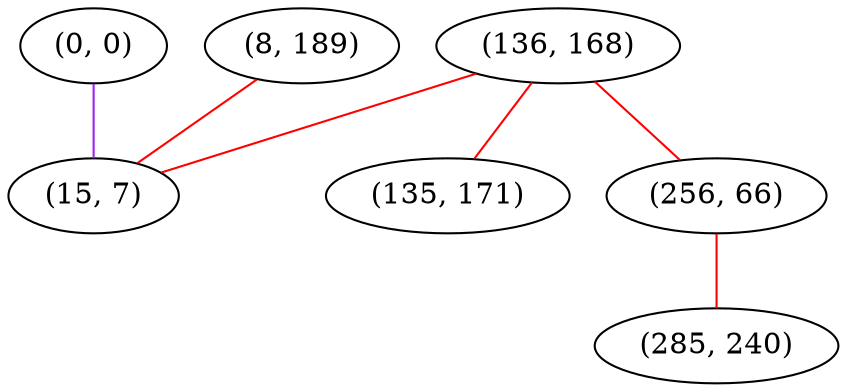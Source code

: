 graph "" {
"(0, 0)";
"(136, 168)";
"(8, 189)";
"(15, 7)";
"(135, 171)";
"(256, 66)";
"(285, 240)";
"(0, 0)" -- "(15, 7)"  [color=purple, key=0, weight=4];
"(136, 168)" -- "(135, 171)"  [color=red, key=0, weight=1];
"(136, 168)" -- "(15, 7)"  [color=red, key=0, weight=1];
"(136, 168)" -- "(256, 66)"  [color=red, key=0, weight=1];
"(8, 189)" -- "(15, 7)"  [color=red, key=0, weight=1];
"(256, 66)" -- "(285, 240)"  [color=red, key=0, weight=1];
}
